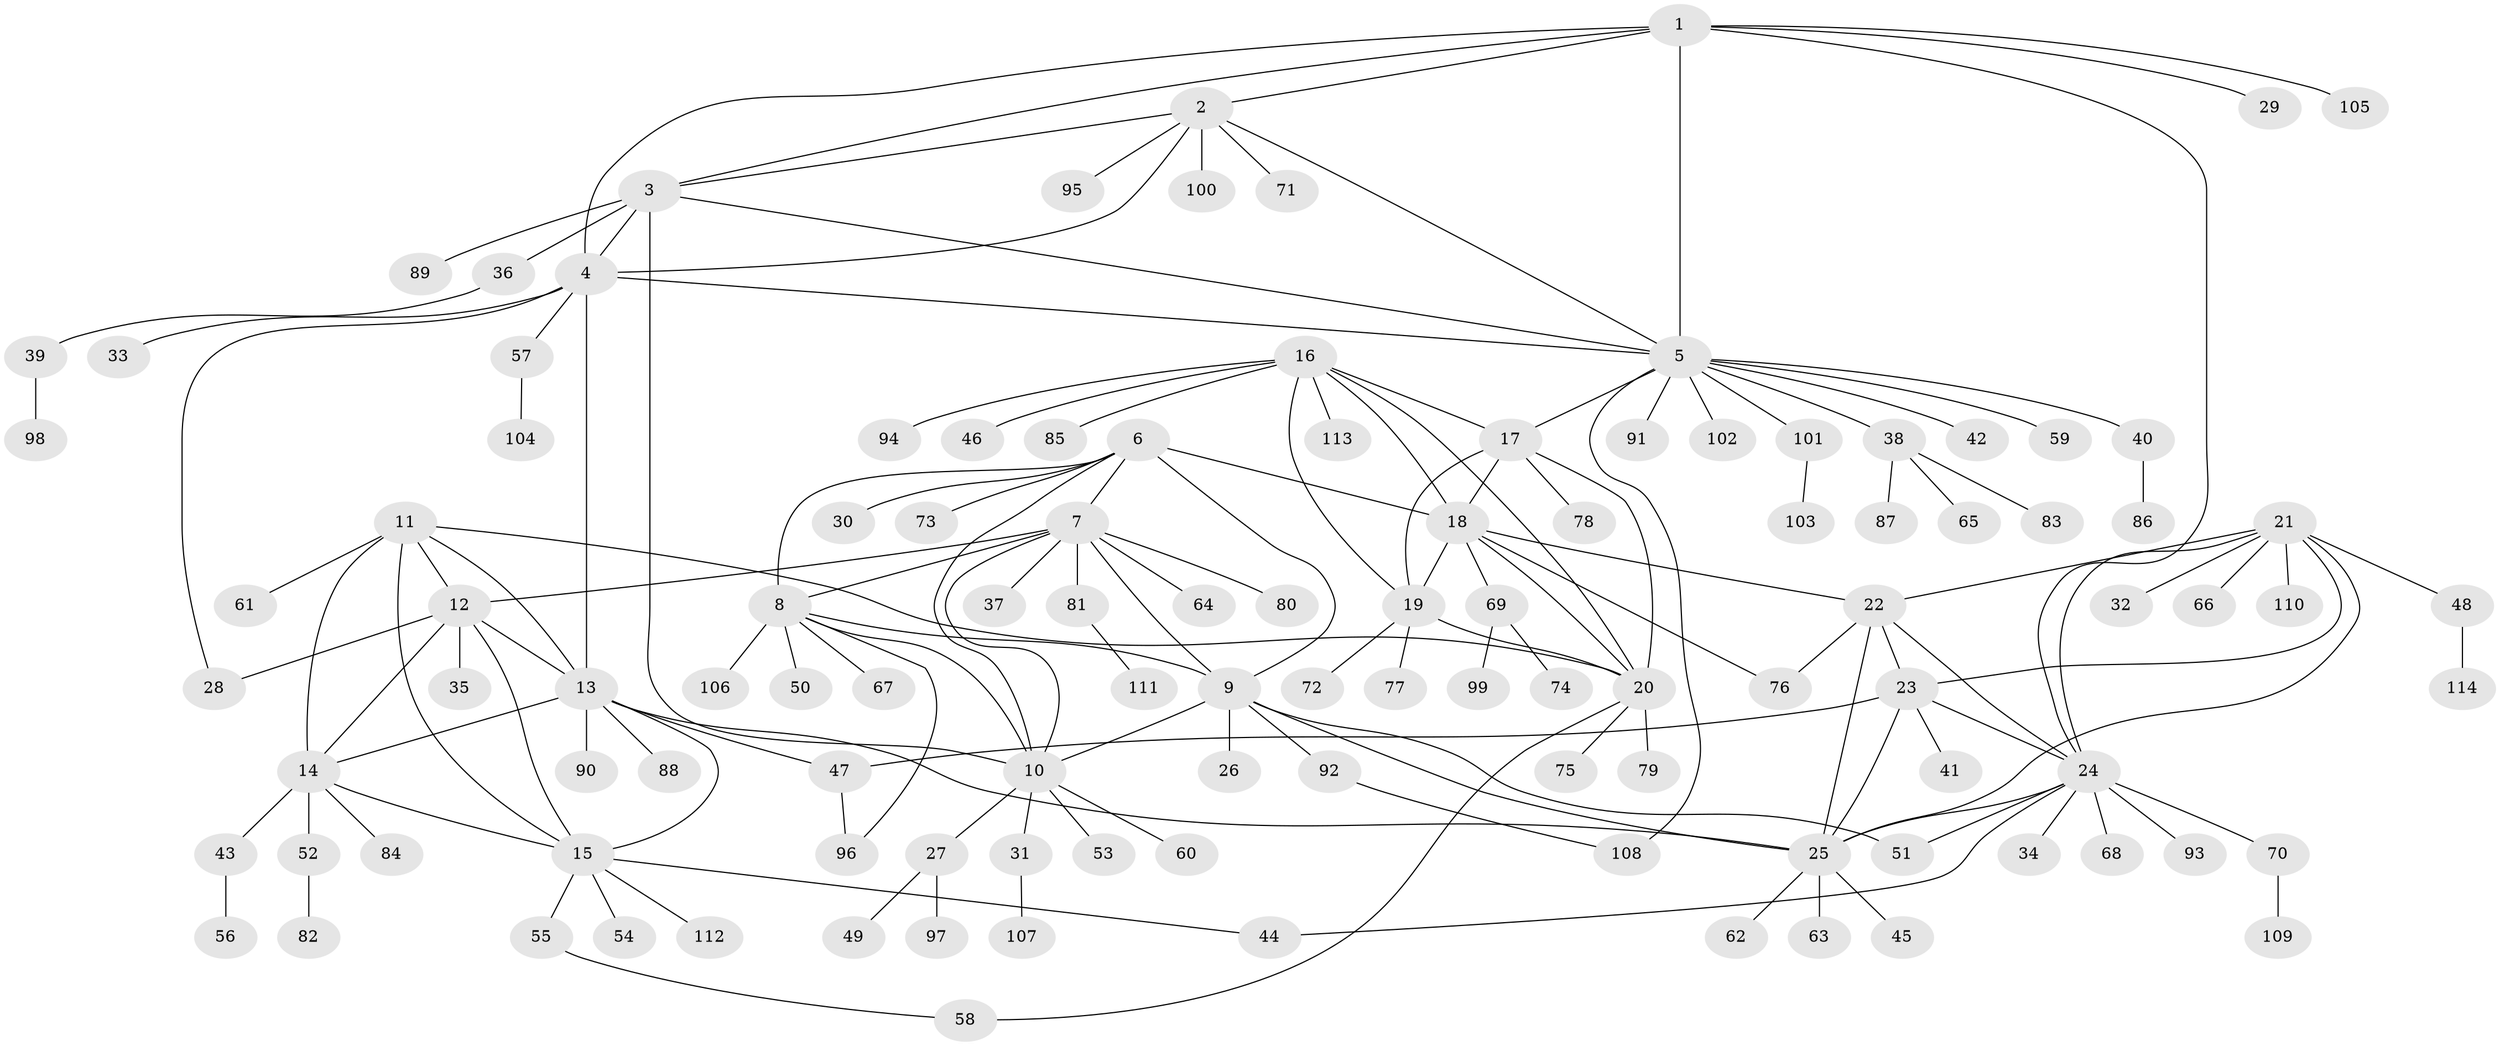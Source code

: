 // coarse degree distribution, {2: 0.08571428571428572, 5: 0.17142857142857143, 6: 0.05714285714285714, 10: 0.02857142857142857, 1: 0.4857142857142857, 4: 0.02857142857142857, 3: 0.05714285714285714, 9: 0.02857142857142857, 7: 0.05714285714285714}
// Generated by graph-tools (version 1.1) at 2025/37/03/04/25 23:37:32]
// undirected, 114 vertices, 157 edges
graph export_dot {
  node [color=gray90,style=filled];
  1;
  2;
  3;
  4;
  5;
  6;
  7;
  8;
  9;
  10;
  11;
  12;
  13;
  14;
  15;
  16;
  17;
  18;
  19;
  20;
  21;
  22;
  23;
  24;
  25;
  26;
  27;
  28;
  29;
  30;
  31;
  32;
  33;
  34;
  35;
  36;
  37;
  38;
  39;
  40;
  41;
  42;
  43;
  44;
  45;
  46;
  47;
  48;
  49;
  50;
  51;
  52;
  53;
  54;
  55;
  56;
  57;
  58;
  59;
  60;
  61;
  62;
  63;
  64;
  65;
  66;
  67;
  68;
  69;
  70;
  71;
  72;
  73;
  74;
  75;
  76;
  77;
  78;
  79;
  80;
  81;
  82;
  83;
  84;
  85;
  86;
  87;
  88;
  89;
  90;
  91;
  92;
  93;
  94;
  95;
  96;
  97;
  98;
  99;
  100;
  101;
  102;
  103;
  104;
  105;
  106;
  107;
  108;
  109;
  110;
  111;
  112;
  113;
  114;
  1 -- 2;
  1 -- 3;
  1 -- 4;
  1 -- 5;
  1 -- 24;
  1 -- 29;
  1 -- 105;
  2 -- 3;
  2 -- 4;
  2 -- 5;
  2 -- 71;
  2 -- 95;
  2 -- 100;
  3 -- 4;
  3 -- 5;
  3 -- 10;
  3 -- 36;
  3 -- 89;
  4 -- 5;
  4 -- 13;
  4 -- 28;
  4 -- 33;
  4 -- 57;
  5 -- 17;
  5 -- 38;
  5 -- 40;
  5 -- 42;
  5 -- 59;
  5 -- 91;
  5 -- 101;
  5 -- 102;
  5 -- 108;
  6 -- 7;
  6 -- 8;
  6 -- 9;
  6 -- 10;
  6 -- 18;
  6 -- 30;
  6 -- 73;
  7 -- 8;
  7 -- 9;
  7 -- 10;
  7 -- 12;
  7 -- 37;
  7 -- 64;
  7 -- 80;
  7 -- 81;
  8 -- 9;
  8 -- 10;
  8 -- 50;
  8 -- 67;
  8 -- 96;
  8 -- 106;
  9 -- 10;
  9 -- 25;
  9 -- 26;
  9 -- 51;
  9 -- 92;
  10 -- 27;
  10 -- 31;
  10 -- 53;
  10 -- 60;
  11 -- 12;
  11 -- 13;
  11 -- 14;
  11 -- 15;
  11 -- 20;
  11 -- 61;
  12 -- 13;
  12 -- 14;
  12 -- 15;
  12 -- 28;
  12 -- 35;
  13 -- 14;
  13 -- 15;
  13 -- 25;
  13 -- 47;
  13 -- 88;
  13 -- 90;
  14 -- 15;
  14 -- 43;
  14 -- 52;
  14 -- 84;
  15 -- 44;
  15 -- 54;
  15 -- 55;
  15 -- 112;
  16 -- 17;
  16 -- 18;
  16 -- 19;
  16 -- 20;
  16 -- 46;
  16 -- 85;
  16 -- 94;
  16 -- 113;
  17 -- 18;
  17 -- 19;
  17 -- 20;
  17 -- 78;
  18 -- 19;
  18 -- 20;
  18 -- 22;
  18 -- 69;
  18 -- 76;
  19 -- 20;
  19 -- 72;
  19 -- 77;
  20 -- 58;
  20 -- 75;
  20 -- 79;
  21 -- 22;
  21 -- 23;
  21 -- 24;
  21 -- 25;
  21 -- 32;
  21 -- 48;
  21 -- 66;
  21 -- 110;
  22 -- 23;
  22 -- 24;
  22 -- 25;
  22 -- 76;
  23 -- 24;
  23 -- 25;
  23 -- 41;
  23 -- 47;
  24 -- 25;
  24 -- 34;
  24 -- 44;
  24 -- 51;
  24 -- 68;
  24 -- 70;
  24 -- 93;
  25 -- 45;
  25 -- 62;
  25 -- 63;
  27 -- 49;
  27 -- 97;
  31 -- 107;
  36 -- 39;
  38 -- 65;
  38 -- 83;
  38 -- 87;
  39 -- 98;
  40 -- 86;
  43 -- 56;
  47 -- 96;
  48 -- 114;
  52 -- 82;
  55 -- 58;
  57 -- 104;
  69 -- 74;
  69 -- 99;
  70 -- 109;
  81 -- 111;
  92 -- 108;
  101 -- 103;
}
